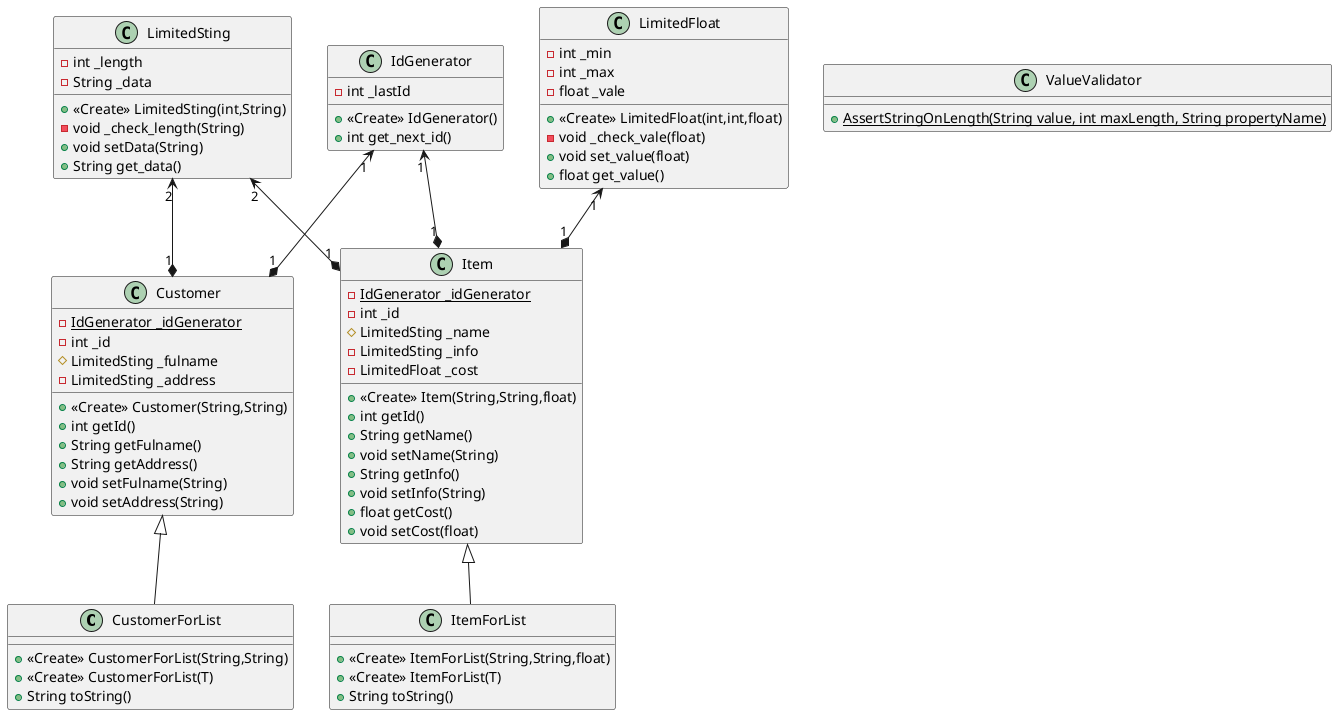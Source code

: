 @startuml

class CustomerForList {
+ <<Create>> CustomerForList(String,String)
+ <<Create>> CustomerForList(T)
+ String toString()
}

class IdGenerator {
- int _lastId
+ <<Create>> IdGenerator()
+ int get_next_id()
}


class ItemForList {
+ <<Create>> ItemForList(String,String,float)
+ <<Create>> ItemForList(T)
+ String toString()
}


class LimitedFloat {
- int _min
- int _max
- float _vale
+ <<Create>> LimitedFloat(int,int,float)
- void _check_vale(float)
+ void set_value(float)
+ float get_value()
}


class LimitedSting {
- int _length
- String _data
+ <<Create>> LimitedSting(int,String)
- void _check_length(String)
+ void setData(String)
+ String get_data()
}

class Item {
- {static} IdGenerator _idGenerator
- int _id
# LimitedSting _name
- LimitedSting _info
- LimitedFloat _cost
+ <<Create>> Item(String,String,float)
+ int getId()
+ String getName()
+ void setName(String)
+ String getInfo()
+ void setInfo(String)
+ float getCost()
+ void setCost(float)
}


class Customer {
- {static} IdGenerator _idGenerator
- int _id
# LimitedSting _fulname
- LimitedSting _address
+ <<Create>> Customer(String,String)
+ int getId()
+ String getFulname()
+ String getAddress()
+ void setFulname(String)
+ void setAddress(String)
}

class  ValueValidator{
+ {static} AssertStringOnLength(String value, int maxLength, String propertyName)
}

Customer <|-- CustomerForList
Item <|-- ItemForList

IdGenerator "1"<--*"1" Customer
IdGenerator "1"<--*"1" Item

LimitedSting "2"<--*"1" Customer
LimitedSting "2"<--*"1" Item
LimitedFloat "1"<--*"1" Item
@enduml
